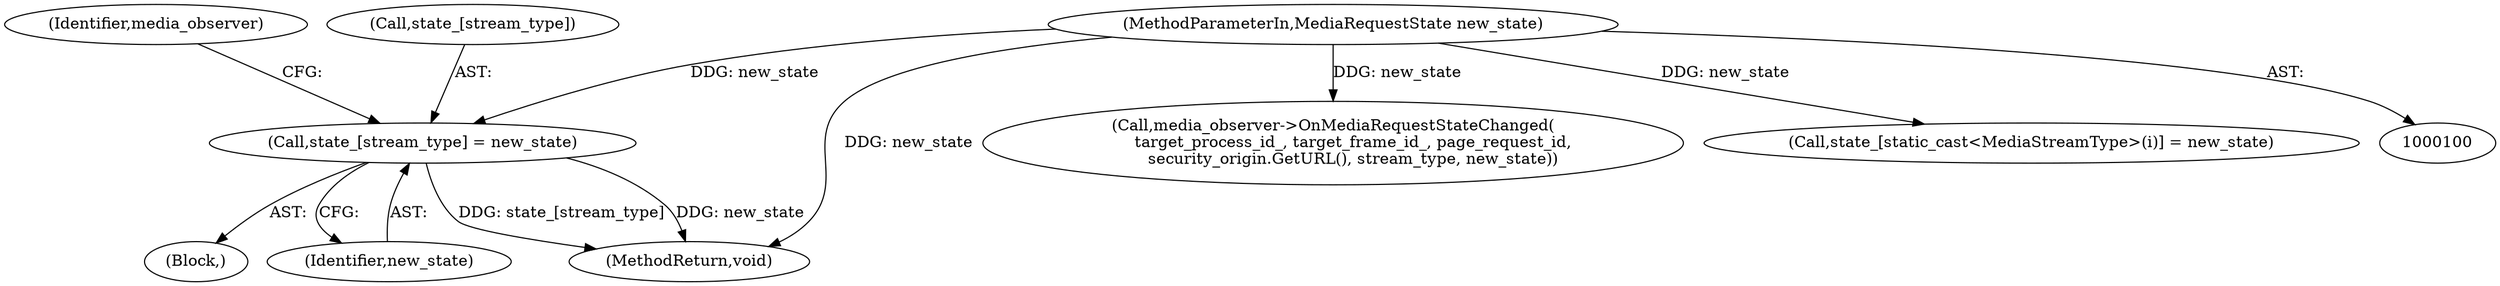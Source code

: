 digraph "0_Chrome_12c876ae82355de6285bf0879023f1d1f1822ecf@array" {
"1000131" [label="(Call,state_[stream_type] = new_state)"];
"1000102" [label="(MethodParameterIn,MediaRequestState new_state)"];
"1000144" [label="(Call,media_observer->OnMediaRequestStateChanged(\n        target_process_id_, target_frame_id_, page_request_id,\n        security_origin.GetURL(), stream_type, new_state))"];
"1000102" [label="(MethodParameterIn,MediaRequestState new_state)"];
"1000122" [label="(Call,state_[static_cast<MediaStreamType>(i)] = new_state)"];
"1000138" [label="(Identifier,media_observer)"];
"1000130" [label="(Block,)"];
"1000131" [label="(Call,state_[stream_type] = new_state)"];
"1000132" [label="(Call,state_[stream_type])"];
"1000135" [label="(Identifier,new_state)"];
"1000151" [label="(MethodReturn,void)"];
"1000131" -> "1000130"  [label="AST: "];
"1000131" -> "1000135"  [label="CFG: "];
"1000132" -> "1000131"  [label="AST: "];
"1000135" -> "1000131"  [label="AST: "];
"1000138" -> "1000131"  [label="CFG: "];
"1000131" -> "1000151"  [label="DDG: state_[stream_type]"];
"1000131" -> "1000151"  [label="DDG: new_state"];
"1000102" -> "1000131"  [label="DDG: new_state"];
"1000102" -> "1000100"  [label="AST: "];
"1000102" -> "1000151"  [label="DDG: new_state"];
"1000102" -> "1000122"  [label="DDG: new_state"];
"1000102" -> "1000144"  [label="DDG: new_state"];
}
